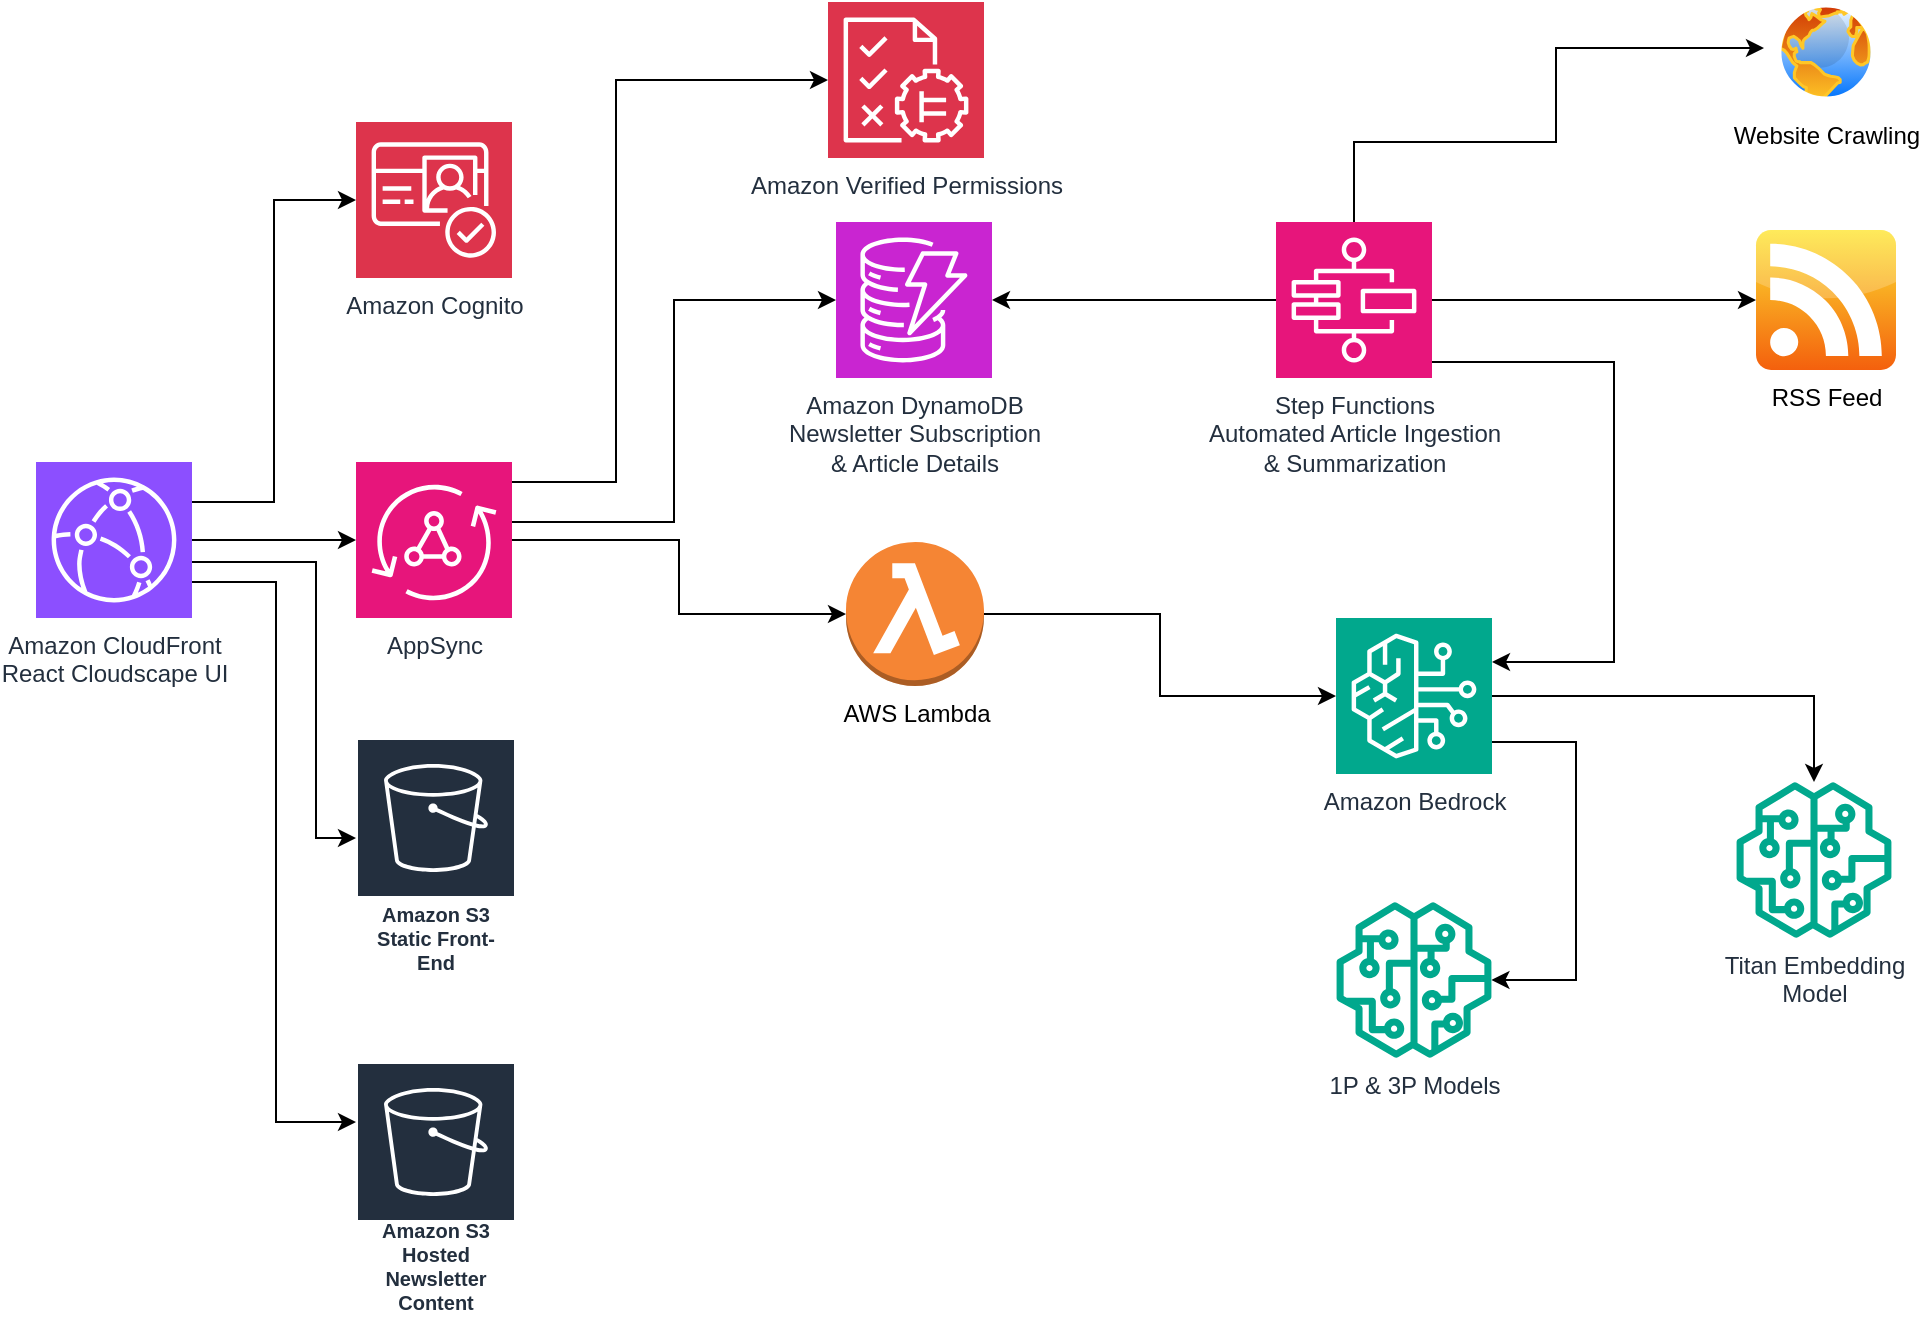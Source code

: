<mxfile version="23.1.5" type="device">
  <diagram name="Page-1" id="QIBoOQIS8X-NhIvuPB3Y">
    <mxGraphModel dx="1363" dy="840" grid="1" gridSize="10" guides="1" tooltips="1" connect="1" arrows="1" fold="1" page="1" pageScale="1" pageWidth="1169" pageHeight="827" math="0" shadow="0">
      <root>
        <mxCell id="0" />
        <mxCell id="1" parent="0" />
        <mxCell id="BL0USyFhZos9F6MwQwpl-24" style="edgeStyle=orthogonalEdgeStyle;rounded=0;orthogonalLoop=1;jettySize=auto;html=1;" parent="1" source="BL0USyFhZos9F6MwQwpl-1" target="BL0USyFhZos9F6MwQwpl-19" edge="1">
          <mxGeometry relative="1" as="geometry" />
        </mxCell>
        <mxCell id="BL0USyFhZos9F6MwQwpl-30" style="edgeStyle=orthogonalEdgeStyle;rounded=0;orthogonalLoop=1;jettySize=auto;html=1;" parent="1" source="BL0USyFhZos9F6MwQwpl-1" target="BL0USyFhZos9F6MwQwpl-28" edge="1">
          <mxGeometry relative="1" as="geometry">
            <mxPoint x="350" y="428" as="targetPoint" />
            <Array as="points">
              <mxPoint x="340" y="290" />
              <mxPoint x="340" y="428" />
            </Array>
          </mxGeometry>
        </mxCell>
        <mxCell id="BL0USyFhZos9F6MwQwpl-34" style="edgeStyle=orthogonalEdgeStyle;rounded=0;orthogonalLoop=1;jettySize=auto;html=1;" parent="1" source="BL0USyFhZos9F6MwQwpl-1" target="BL0USyFhZos9F6MwQwpl-32" edge="1">
          <mxGeometry relative="1" as="geometry">
            <mxPoint x="350" y="590" as="targetPoint" />
            <Array as="points">
              <mxPoint x="320" y="300" />
              <mxPoint x="320" y="570" />
            </Array>
          </mxGeometry>
        </mxCell>
        <mxCell id="BL0USyFhZos9F6MwQwpl-1" value="Amazon CloudFront&lt;br&gt;React Cloudscape UI" style="sketch=0;points=[[0,0,0],[0.25,0,0],[0.5,0,0],[0.75,0,0],[1,0,0],[0,1,0],[0.25,1,0],[0.5,1,0],[0.75,1,0],[1,1,0],[0,0.25,0],[0,0.5,0],[0,0.75,0],[1,0.25,0],[1,0.5,0],[1,0.75,0]];outlineConnect=0;fontColor=#232F3E;fillColor=#8C4FFF;strokeColor=#ffffff;dashed=0;verticalLabelPosition=bottom;verticalAlign=top;align=center;html=1;fontSize=12;fontStyle=0;aspect=fixed;shape=mxgraph.aws4.resourceIcon;resIcon=mxgraph.aws4.cloudfront;" parent="1" vertex="1">
          <mxGeometry x="200" y="240" width="78" height="78" as="geometry" />
        </mxCell>
        <mxCell id="BL0USyFhZos9F6MwQwpl-2" value="Amazon DynamoDB&lt;br&gt;Newsletter Subscription&lt;br&gt;&amp;amp; Article Details" style="sketch=0;points=[[0,0,0],[0.25,0,0],[0.5,0,0],[0.75,0,0],[1,0,0],[0,1,0],[0.25,1,0],[0.5,1,0],[0.75,1,0],[1,1,0],[0,0.25,0],[0,0.5,0],[0,0.75,0],[1,0.25,0],[1,0.5,0],[1,0.75,0]];outlineConnect=0;fontColor=#232F3E;fillColor=#C925D1;strokeColor=#ffffff;dashed=0;verticalLabelPosition=bottom;verticalAlign=top;align=center;html=1;fontSize=12;fontStyle=0;aspect=fixed;shape=mxgraph.aws4.resourceIcon;resIcon=mxgraph.aws4.dynamodb;" parent="1" vertex="1">
          <mxGeometry x="600" y="120" width="78" height="78" as="geometry" />
        </mxCell>
        <mxCell id="BL0USyFhZos9F6MwQwpl-5" style="edgeStyle=orthogonalEdgeStyle;rounded=0;orthogonalLoop=1;jettySize=auto;html=1;" parent="1" source="BL0USyFhZos9F6MwQwpl-3" target="BL0USyFhZos9F6MwQwpl-4" edge="1">
          <mxGeometry relative="1" as="geometry" />
        </mxCell>
        <mxCell id="BL0USyFhZos9F6MwQwpl-8" style="edgeStyle=orthogonalEdgeStyle;rounded=0;orthogonalLoop=1;jettySize=auto;html=1;" parent="1" source="BL0USyFhZos9F6MwQwpl-3" target="BL0USyFhZos9F6MwQwpl-2" edge="1">
          <mxGeometry relative="1" as="geometry" />
        </mxCell>
        <mxCell id="BL0USyFhZos9F6MwQwpl-9" style="edgeStyle=orthogonalEdgeStyle;rounded=0;orthogonalLoop=1;jettySize=auto;html=1;" parent="1" source="BL0USyFhZos9F6MwQwpl-3" target="BL0USyFhZos9F6MwQwpl-6" edge="1">
          <mxGeometry relative="1" as="geometry">
            <Array as="points">
              <mxPoint x="989" y="190" />
              <mxPoint x="989" y="340" />
            </Array>
          </mxGeometry>
        </mxCell>
        <mxCell id="BL0USyFhZos9F6MwQwpl-3" value="Step Functions&lt;br&gt;Automated Article Ingestion&lt;br&gt;&amp;amp; Summarization" style="sketch=0;points=[[0,0,0],[0.25,0,0],[0.5,0,0],[0.75,0,0],[1,0,0],[0,1,0],[0.25,1,0],[0.5,1,0],[0.75,1,0],[1,1,0],[0,0.25,0],[0,0.5,0],[0,0.75,0],[1,0.25,0],[1,0.5,0],[1,0.75,0]];outlineConnect=0;fontColor=#232F3E;fillColor=#E7157B;strokeColor=#ffffff;dashed=0;verticalLabelPosition=bottom;verticalAlign=top;align=center;html=1;fontSize=12;fontStyle=0;aspect=fixed;shape=mxgraph.aws4.resourceIcon;resIcon=mxgraph.aws4.step_functions;" parent="1" vertex="1">
          <mxGeometry x="820" y="120" width="78" height="78" as="geometry" />
        </mxCell>
        <mxCell id="BL0USyFhZos9F6MwQwpl-4" value="RSS Feed" style="dashed=0;outlineConnect=0;html=1;align=center;labelPosition=center;verticalLabelPosition=bottom;verticalAlign=top;shape=mxgraph.webicons.rss;fillColor=#FDE532;gradientColor=#F4600D" parent="1" vertex="1">
          <mxGeometry x="1060" y="124" width="70" height="70" as="geometry" />
        </mxCell>
        <mxCell id="BL0USyFhZos9F6MwQwpl-10" style="edgeStyle=orthogonalEdgeStyle;rounded=0;orthogonalLoop=1;jettySize=auto;html=1;" parent="1" source="BL0USyFhZos9F6MwQwpl-6" target="BL0USyFhZos9F6MwQwpl-7" edge="1">
          <mxGeometry relative="1" as="geometry" />
        </mxCell>
        <mxCell id="BL0USyFhZos9F6MwQwpl-37" style="edgeStyle=orthogonalEdgeStyle;rounded=0;orthogonalLoop=1;jettySize=auto;html=1;" parent="1" source="BL0USyFhZos9F6MwQwpl-6" target="BL0USyFhZos9F6MwQwpl-35" edge="1">
          <mxGeometry relative="1" as="geometry">
            <Array as="points">
              <mxPoint x="970" y="380" />
              <mxPoint x="970" y="499" />
            </Array>
          </mxGeometry>
        </mxCell>
        <mxCell id="BL0USyFhZos9F6MwQwpl-6" value="Amazon Bedrock" style="sketch=0;points=[[0,0,0],[0.25,0,0],[0.5,0,0],[0.75,0,0],[1,0,0],[0,1,0],[0.25,1,0],[0.5,1,0],[0.75,1,0],[1,1,0],[0,0.25,0],[0,0.5,0],[0,0.75,0],[1,0.25,0],[1,0.5,0],[1,0.75,0]];outlineConnect=0;fontColor=#232F3E;fillColor=#01A88D;strokeColor=#ffffff;dashed=0;verticalLabelPosition=bottom;verticalAlign=top;align=center;html=1;fontSize=12;fontStyle=0;aspect=fixed;shape=mxgraph.aws4.resourceIcon;resIcon=mxgraph.aws4.bedrock;" parent="1" vertex="1">
          <mxGeometry x="850" y="318" width="78" height="78" as="geometry" />
        </mxCell>
        <mxCell id="BL0USyFhZos9F6MwQwpl-7" value="Titan Embedding&lt;br&gt;Model" style="sketch=0;outlineConnect=0;fontColor=#232F3E;gradientColor=none;fillColor=#01A88D;strokeColor=none;dashed=0;verticalLabelPosition=bottom;verticalAlign=top;align=center;html=1;fontSize=12;fontStyle=0;aspect=fixed;pointerEvents=1;shape=mxgraph.aws4.sagemaker_model;" parent="1" vertex="1">
          <mxGeometry x="1050" y="400" width="78" height="78" as="geometry" />
        </mxCell>
        <mxCell id="BL0USyFhZos9F6MwQwpl-17" value="Website Crawling" style="image;aspect=fixed;perimeter=ellipsePerimeter;html=1;align=center;shadow=0;dashed=0;spacingTop=3;image=img/lib/active_directory/internet_globe.svg;" parent="1" vertex="1">
          <mxGeometry x="1070" y="10" width="50" height="50" as="geometry" />
        </mxCell>
        <mxCell id="BL0USyFhZos9F6MwQwpl-18" style="edgeStyle=orthogonalEdgeStyle;rounded=0;orthogonalLoop=1;jettySize=auto;html=1;entryX=-0.12;entryY=0.46;entryDx=0;entryDy=0;entryPerimeter=0;" parent="1" source="BL0USyFhZos9F6MwQwpl-3" target="BL0USyFhZos9F6MwQwpl-17" edge="1">
          <mxGeometry relative="1" as="geometry">
            <Array as="points">
              <mxPoint x="859" y="80" />
              <mxPoint x="960" y="80" />
              <mxPoint x="960" y="33" />
            </Array>
          </mxGeometry>
        </mxCell>
        <mxCell id="BL0USyFhZos9F6MwQwpl-23" style="edgeStyle=orthogonalEdgeStyle;rounded=0;orthogonalLoop=1;jettySize=auto;html=1;" parent="1" source="BL0USyFhZos9F6MwQwpl-19" target="BL0USyFhZos9F6MwQwpl-21" edge="1">
          <mxGeometry relative="1" as="geometry" />
        </mxCell>
        <mxCell id="BL0USyFhZos9F6MwQwpl-19" value="AppSync" style="sketch=0;points=[[0,0,0],[0.25,0,0],[0.5,0,0],[0.75,0,0],[1,0,0],[0,1,0],[0.25,1,0],[0.5,1,0],[0.75,1,0],[1,1,0],[0,0.25,0],[0,0.5,0],[0,0.75,0],[1,0.25,0],[1,0.5,0],[1,0.75,0]];outlineConnect=0;fontColor=#232F3E;fillColor=#E7157B;strokeColor=#ffffff;dashed=0;verticalLabelPosition=bottom;verticalAlign=top;align=center;html=1;fontSize=12;fontStyle=0;aspect=fixed;shape=mxgraph.aws4.resourceIcon;resIcon=mxgraph.aws4.appsync;" parent="1" vertex="1">
          <mxGeometry x="360" y="240" width="78" height="78" as="geometry" />
        </mxCell>
        <mxCell id="BL0USyFhZos9F6MwQwpl-36" style="edgeStyle=orthogonalEdgeStyle;rounded=0;orthogonalLoop=1;jettySize=auto;html=1;" parent="1" source="BL0USyFhZos9F6MwQwpl-21" target="BL0USyFhZos9F6MwQwpl-6" edge="1">
          <mxGeometry relative="1" as="geometry" />
        </mxCell>
        <mxCell id="BL0USyFhZos9F6MwQwpl-21" value="AWS Lambda" style="outlineConnect=0;dashed=0;verticalLabelPosition=bottom;verticalAlign=top;align=center;html=1;shape=mxgraph.aws3.lambda_function;fillColor=#F58534;gradientColor=none;" parent="1" vertex="1">
          <mxGeometry x="605" y="280" width="69" height="72" as="geometry" />
        </mxCell>
        <mxCell id="BL0USyFhZos9F6MwQwpl-22" style="edgeStyle=orthogonalEdgeStyle;rounded=0;orthogonalLoop=1;jettySize=auto;html=1;entryX=0;entryY=0.5;entryDx=0;entryDy=0;entryPerimeter=0;" parent="1" source="BL0USyFhZos9F6MwQwpl-19" target="BL0USyFhZos9F6MwQwpl-2" edge="1">
          <mxGeometry relative="1" as="geometry">
            <Array as="points">
              <mxPoint x="519" y="270" />
              <mxPoint x="519" y="159" />
            </Array>
          </mxGeometry>
        </mxCell>
        <mxCell id="BL0USyFhZos9F6MwQwpl-25" value="Amazon Cognito" style="sketch=0;points=[[0,0,0],[0.25,0,0],[0.5,0,0],[0.75,0,0],[1,0,0],[0,1,0],[0.25,1,0],[0.5,1,0],[0.75,1,0],[1,1,0],[0,0.25,0],[0,0.5,0],[0,0.75,0],[1,0.25,0],[1,0.5,0],[1,0.75,0]];outlineConnect=0;fontColor=#232F3E;fillColor=#DD344C;strokeColor=#ffffff;dashed=0;verticalLabelPosition=bottom;verticalAlign=top;align=center;html=1;fontSize=12;fontStyle=0;aspect=fixed;shape=mxgraph.aws4.resourceIcon;resIcon=mxgraph.aws4.cognito;" parent="1" vertex="1">
          <mxGeometry x="360" y="70" width="78" height="78" as="geometry" />
        </mxCell>
        <mxCell id="BL0USyFhZos9F6MwQwpl-26" style="edgeStyle=orthogonalEdgeStyle;rounded=0;orthogonalLoop=1;jettySize=auto;html=1;entryX=0;entryY=0.5;entryDx=0;entryDy=0;entryPerimeter=0;" parent="1" source="BL0USyFhZos9F6MwQwpl-1" target="BL0USyFhZos9F6MwQwpl-25" edge="1">
          <mxGeometry relative="1" as="geometry">
            <Array as="points">
              <mxPoint x="319" y="260" />
              <mxPoint x="319" y="109" />
            </Array>
          </mxGeometry>
        </mxCell>
        <mxCell id="BL0USyFhZos9F6MwQwpl-28" value="Amazon S3&lt;br&gt;Static Front-End" style="sketch=0;outlineConnect=0;fontColor=#232F3E;gradientColor=none;strokeColor=#ffffff;fillColor=#232F3E;dashed=0;verticalLabelPosition=middle;verticalAlign=bottom;align=center;html=1;whiteSpace=wrap;fontSize=10;fontStyle=1;spacing=3;shape=mxgraph.aws4.productIcon;prIcon=mxgraph.aws4.s3;" parent="1" vertex="1">
          <mxGeometry x="360" y="378" width="80" height="122" as="geometry" />
        </mxCell>
        <mxCell id="BL0USyFhZos9F6MwQwpl-32" value="Amazon S3&lt;br&gt;Hosted Newsletter Content" style="sketch=0;outlineConnect=0;fontColor=#232F3E;gradientColor=none;strokeColor=#ffffff;fillColor=#232F3E;dashed=0;verticalLabelPosition=middle;verticalAlign=bottom;align=center;html=1;whiteSpace=wrap;fontSize=10;fontStyle=1;spacing=3;shape=mxgraph.aws4.productIcon;prIcon=mxgraph.aws4.s3;" parent="1" vertex="1">
          <mxGeometry x="360" y="540" width="80" height="130" as="geometry" />
        </mxCell>
        <mxCell id="BL0USyFhZos9F6MwQwpl-35" value="1P &amp;amp; 3P Models" style="sketch=0;outlineConnect=0;fontColor=#232F3E;gradientColor=none;fillColor=#01A88D;strokeColor=none;dashed=0;verticalLabelPosition=bottom;verticalAlign=top;align=center;html=1;fontSize=12;fontStyle=0;aspect=fixed;pointerEvents=1;shape=mxgraph.aws4.sagemaker_model;" parent="1" vertex="1">
          <mxGeometry x="850" y="460" width="78" height="78" as="geometry" />
        </mxCell>
        <mxCell id="OWUyl9sNPYlE06DoKjPd-1" value="Amazon Verified Permissions" style="sketch=0;points=[[0,0,0],[0.25,0,0],[0.5,0,0],[0.75,0,0],[1,0,0],[0,1,0],[0.25,1,0],[0.5,1,0],[0.75,1,0],[1,1,0],[0,0.25,0],[0,0.5,0],[0,0.75,0],[1,0.25,0],[1,0.5,0],[1,0.75,0]];outlineConnect=0;fontColor=#232F3E;fillColor=#DD344C;strokeColor=#ffffff;dashed=0;verticalLabelPosition=bottom;verticalAlign=top;align=center;html=1;fontSize=12;fontStyle=0;aspect=fixed;shape=mxgraph.aws4.resourceIcon;resIcon=mxgraph.aws4.verified_permissions;" vertex="1" parent="1">
          <mxGeometry x="596" y="10" width="78" height="78" as="geometry" />
        </mxCell>
        <mxCell id="OWUyl9sNPYlE06DoKjPd-2" style="edgeStyle=orthogonalEdgeStyle;rounded=0;orthogonalLoop=1;jettySize=auto;html=1;entryX=0;entryY=0.5;entryDx=0;entryDy=0;entryPerimeter=0;" edge="1" parent="1" source="BL0USyFhZos9F6MwQwpl-19" target="OWUyl9sNPYlE06DoKjPd-1">
          <mxGeometry relative="1" as="geometry">
            <Array as="points">
              <mxPoint x="490" y="250" />
              <mxPoint x="490" y="49" />
            </Array>
          </mxGeometry>
        </mxCell>
      </root>
    </mxGraphModel>
  </diagram>
</mxfile>
